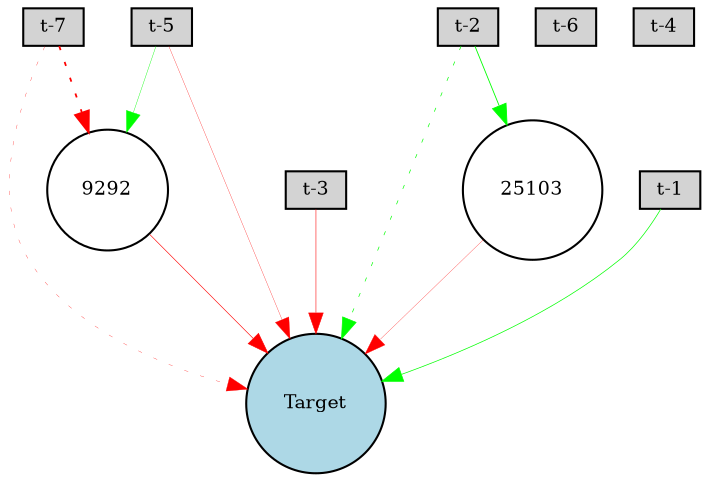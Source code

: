 digraph {
	node [fontsize=9 height=0.2 shape=circle width=0.2]
	"t-7" [fillcolor=lightgray shape=box style=filled]
	"t-6" [fillcolor=lightgray shape=box style=filled]
	"t-5" [fillcolor=lightgray shape=box style=filled]
	"t-4" [fillcolor=lightgray shape=box style=filled]
	"t-3" [fillcolor=lightgray shape=box style=filled]
	"t-2" [fillcolor=lightgray shape=box style=filled]
	"t-1" [fillcolor=lightgray shape=box style=filled]
	Target [fillcolor=lightblue style=filled]
	9292 [fillcolor=white style=filled]
	25103 [fillcolor=white style=filled]
	"t-7" -> Target [color=red penwidth=0.14106672305795742 style=dotted]
	"t-5" -> Target [color=red penwidth=0.1412355536637156 style=solid]
	"t-3" -> Target [color=red penwidth=0.2664081476194301 style=solid]
	"t-2" -> Target [color=green penwidth=0.322464673480393 style=dotted]
	"t-1" -> Target [color=green penwidth=0.340137647255525 style=solid]
	"t-5" -> 9292 [color=green penwidth=0.18447582256290423 style=solid]
	9292 -> Target [color=red penwidth=0.29375541770484936 style=solid]
	"t-7" -> 9292 [color=red penwidth=0.8559990852263915 style=dotted]
	"t-2" -> 25103 [color=green penwidth=0.4147450334792928 style=solid]
	25103 -> Target [color=red penwidth=0.1280282654326745 style=solid]
}
